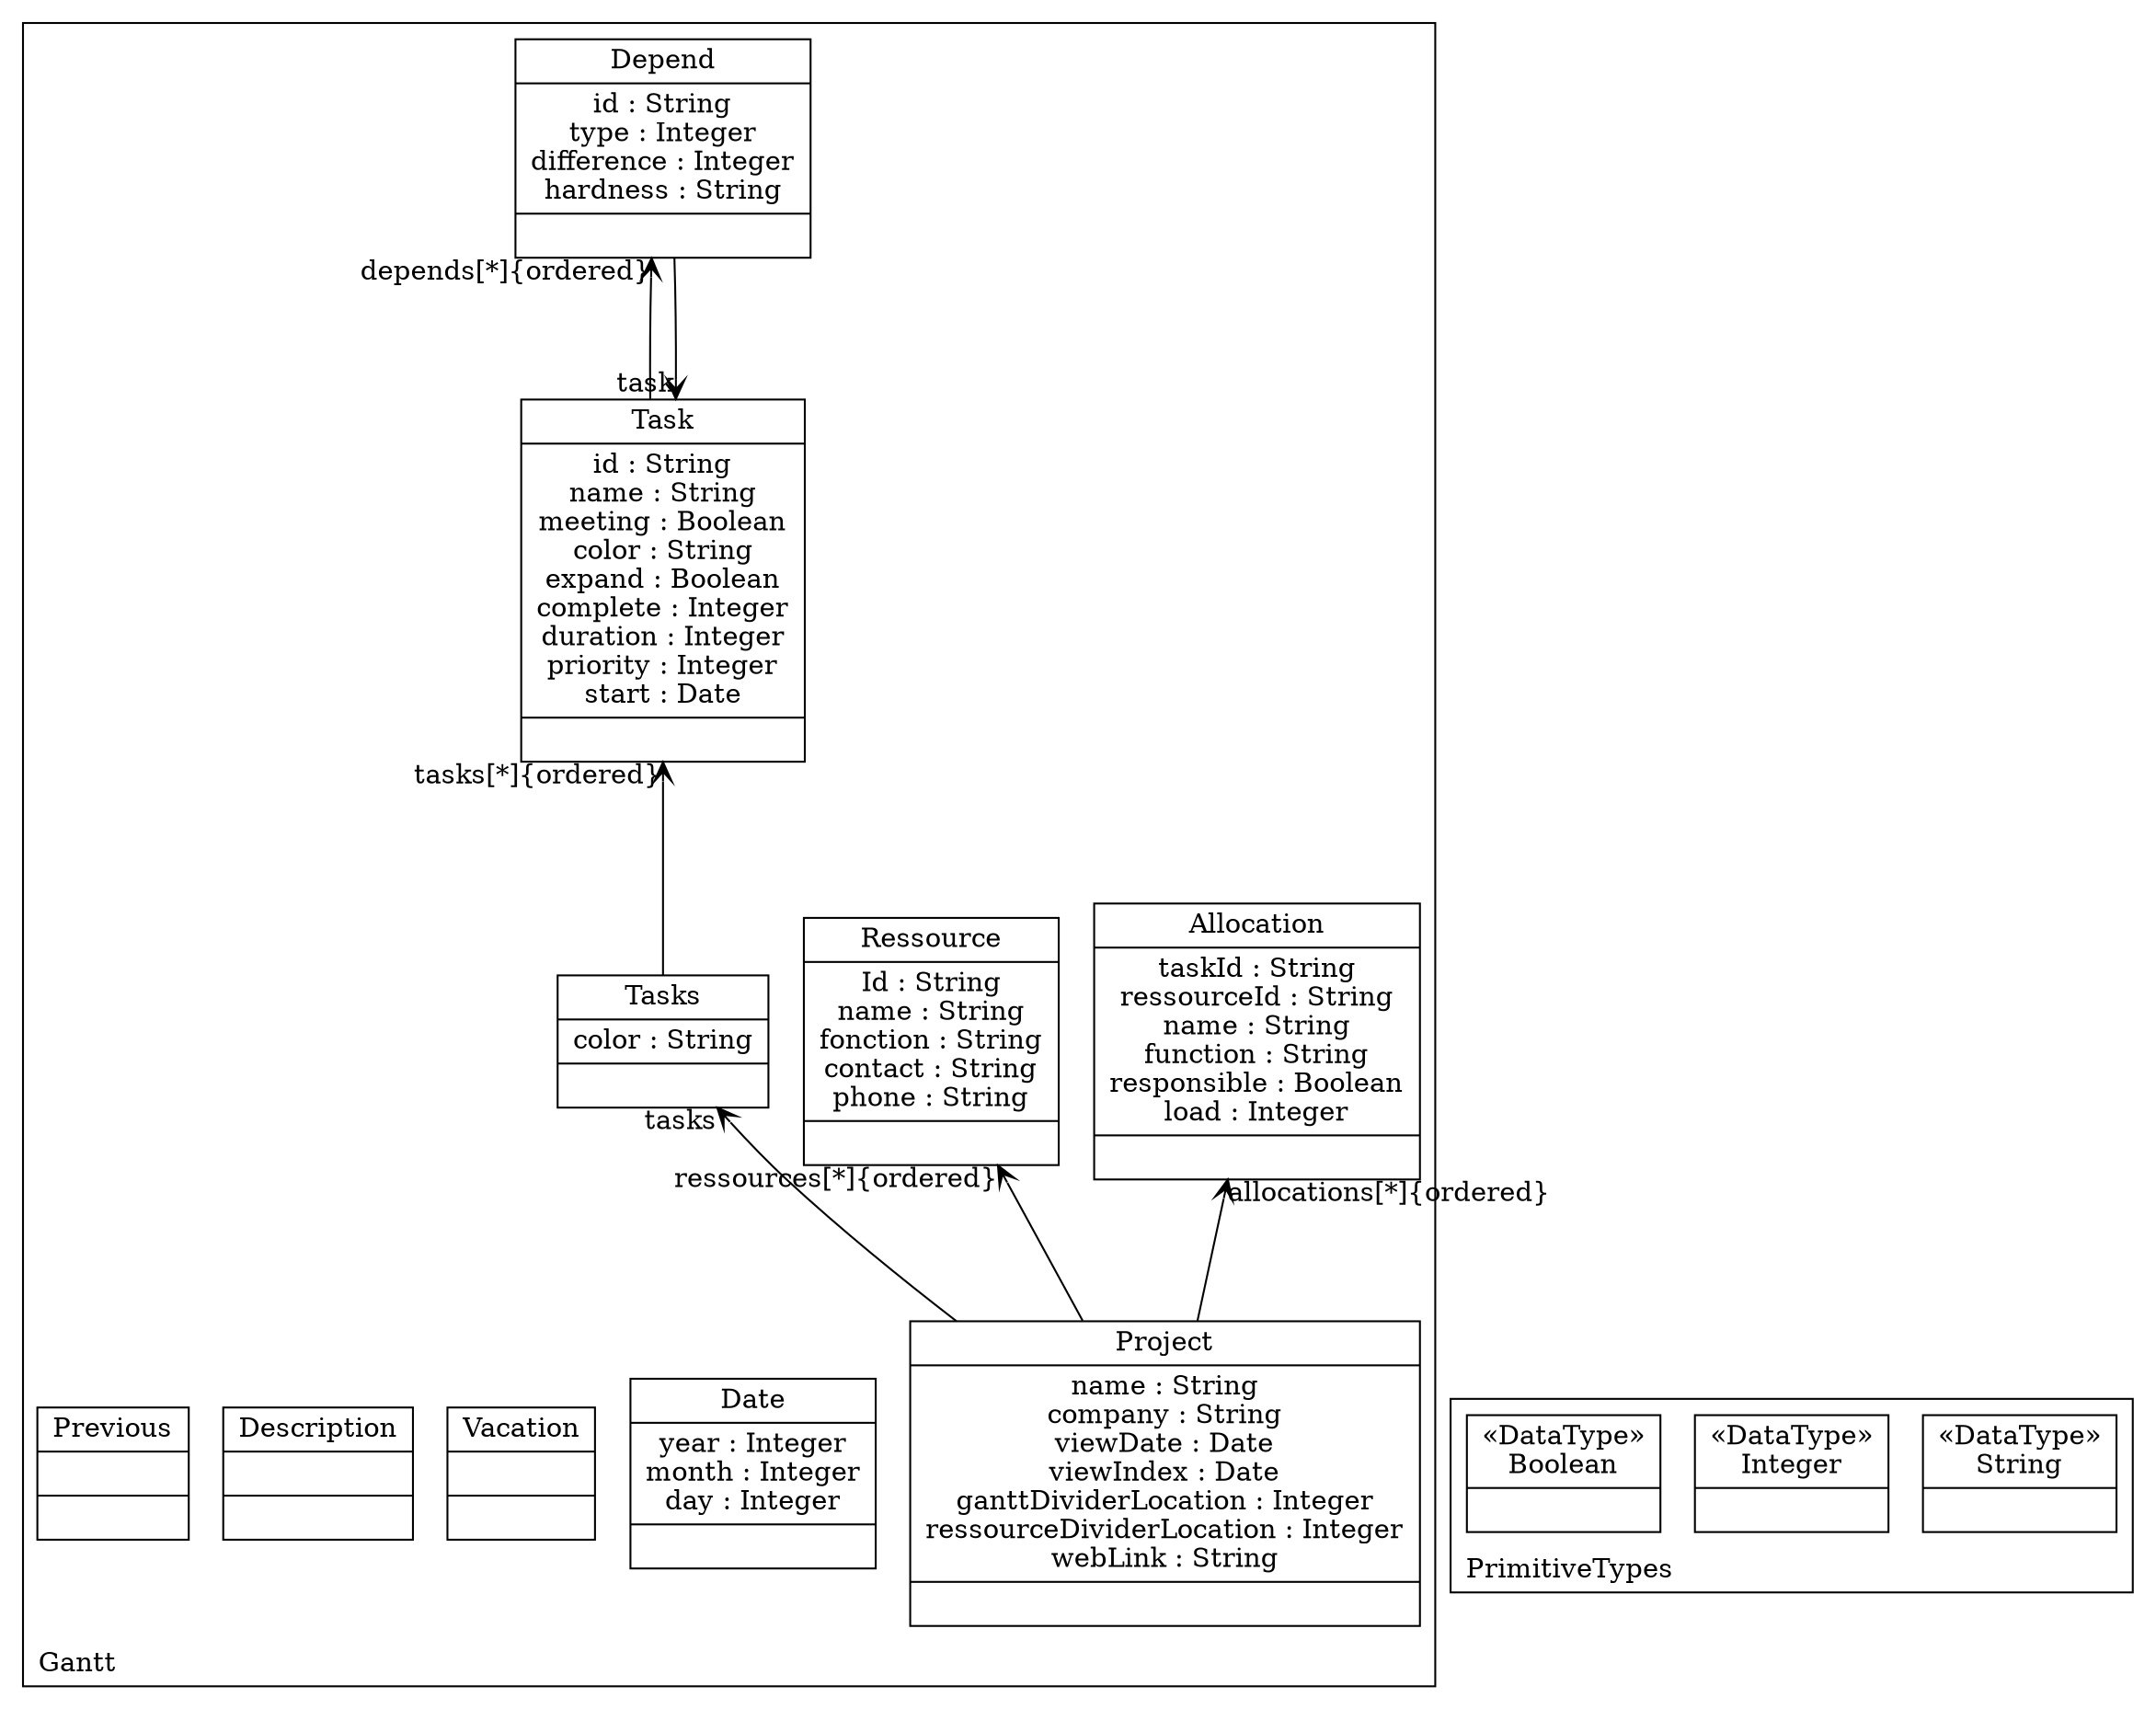 digraph "KM3 Model in DOT" {
graph[rankdir=BT,labeljust=l,labelloc=t,nodeSep=0.75,compound=true];
 subgraph "cluster_Gantt"{
labelloc=t
color=black
label=Gantt
 node[shape=record];
Project[label="{Project|name : String\ncompany : String\nviewDate : Date\nviewIndex : Date\nganttDividerLocation : Integer\nressourceDividerLocation : Integer\nwebLink : String| }"]
 Project->Tasks[arrowhead=vee,arrowtail=diamond,headlabel="tasks",group=Tasks,minlen=2,constraint=true,]
 Project->Ressource[arrowhead=vee,arrowtail=diamond,headlabel="ressources[*]{ordered}",group=Ressource,minlen=2,constraint=true,]
 Project->Allocation[arrowhead=vee,arrowtail=diamond,headlabel="allocations[*]{ordered}",group=Allocation,minlen=2,constraint=true,]
;
 node[shape=record];
Tasks[label="{Tasks|color : String| }"]
 Tasks->Task[arrowhead=vee,arrowtail=diamond,headlabel="tasks[*]{ordered}",group=Task,minlen=2,constraint=true,]
;
 node[shape=record];
Task[label="{Task|id : String\nname : String\nmeeting : Boolean\ncolor : String\nexpand : Boolean\ncomplete : Integer\nduration : Integer\npriority : Integer\nstart : Date| }"]
 Task->Depend[arrowhead=vee,arrowtail=diamond,headlabel="depends[*]{ordered}",group=Depend,minlen=2,constraint=true,]
;
 node[shape=record];
Depend[label="{Depend|id : String\ntype : Integer\ndifference : Integer\nhardness : String| }"]
 Depend->Task[arrowhead=vee,arrowtail=none,headlabel="task",group=Task,minlen=2,constraint=false,]
;
 node[shape=record];
Ressource[label="{Ressource|Id : String\nname : String\nfonction : String\ncontact : String\nphone : String| }"]
;
 node[shape=record];
Date[label="{Date|year : Integer\nmonth : Integer\nday : Integer| }"]
;
 node[shape=record];
Allocation[label="{Allocation|taskId : String\nressourceId : String\nname : String\nfunction : String\nresponsible : Boolean\nload : Integer| }"]
;
 node[shape=record];
Vacation[label="{Vacation| | }"]
;
 node[shape=record];
Description[label="{Description| | }"]
;
 node[shape=record];
Previous[label="{Previous| | }"]
;

} subgraph "cluster_PrimitiveTypes"{
labelloc=t
color=black
label=PrimitiveTypes
 node[shape=record];
String[label="{&#171;DataType&#187;\nString|}"]
;
 node[shape=record];
Integer[label="{&#171;DataType&#187;\nInteger|}"]
;
 node[shape=record];
Boolean[label="{&#171;DataType&#187;\nBoolean|}"]
;

}
}